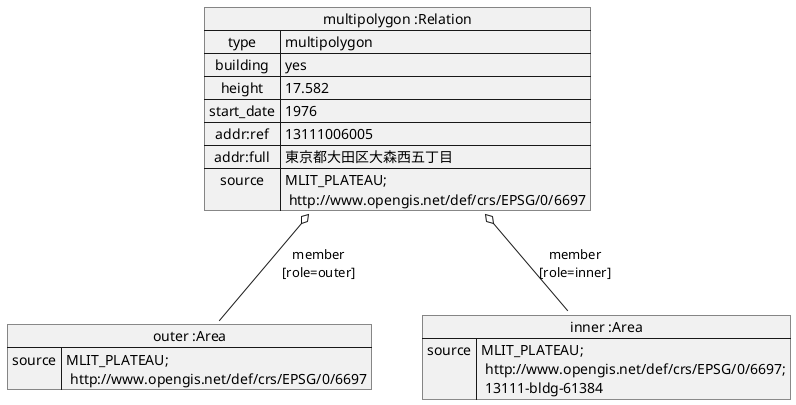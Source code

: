 @startuml
map "multipolygon :Relation" as multipolygon {
 type => multipolygon
 building => yes
 height => 17.582
 start_date => 1976
 addr:ref => 13111006005
 addr:full => 東京都大田区大森西五丁目
 source => MLIT_PLATEAU;\n http://www.opengis.net/def/crs/EPSG/0/6697
}
map "outer :Area" as outer {
 source => MLIT_PLATEAU;\n http://www.opengis.net/def/crs/EPSG/0/6697
}
map "inner :Area" as a {
 source => MLIT_PLATEAU;\n http://www.opengis.net/def/crs/EPSG/0/6697;\n 13111-bldg-61384
}

multipolygon o-- outer : member\n[role=outer]
multipolygon o-- a : member\n[role=inner]
@enduml